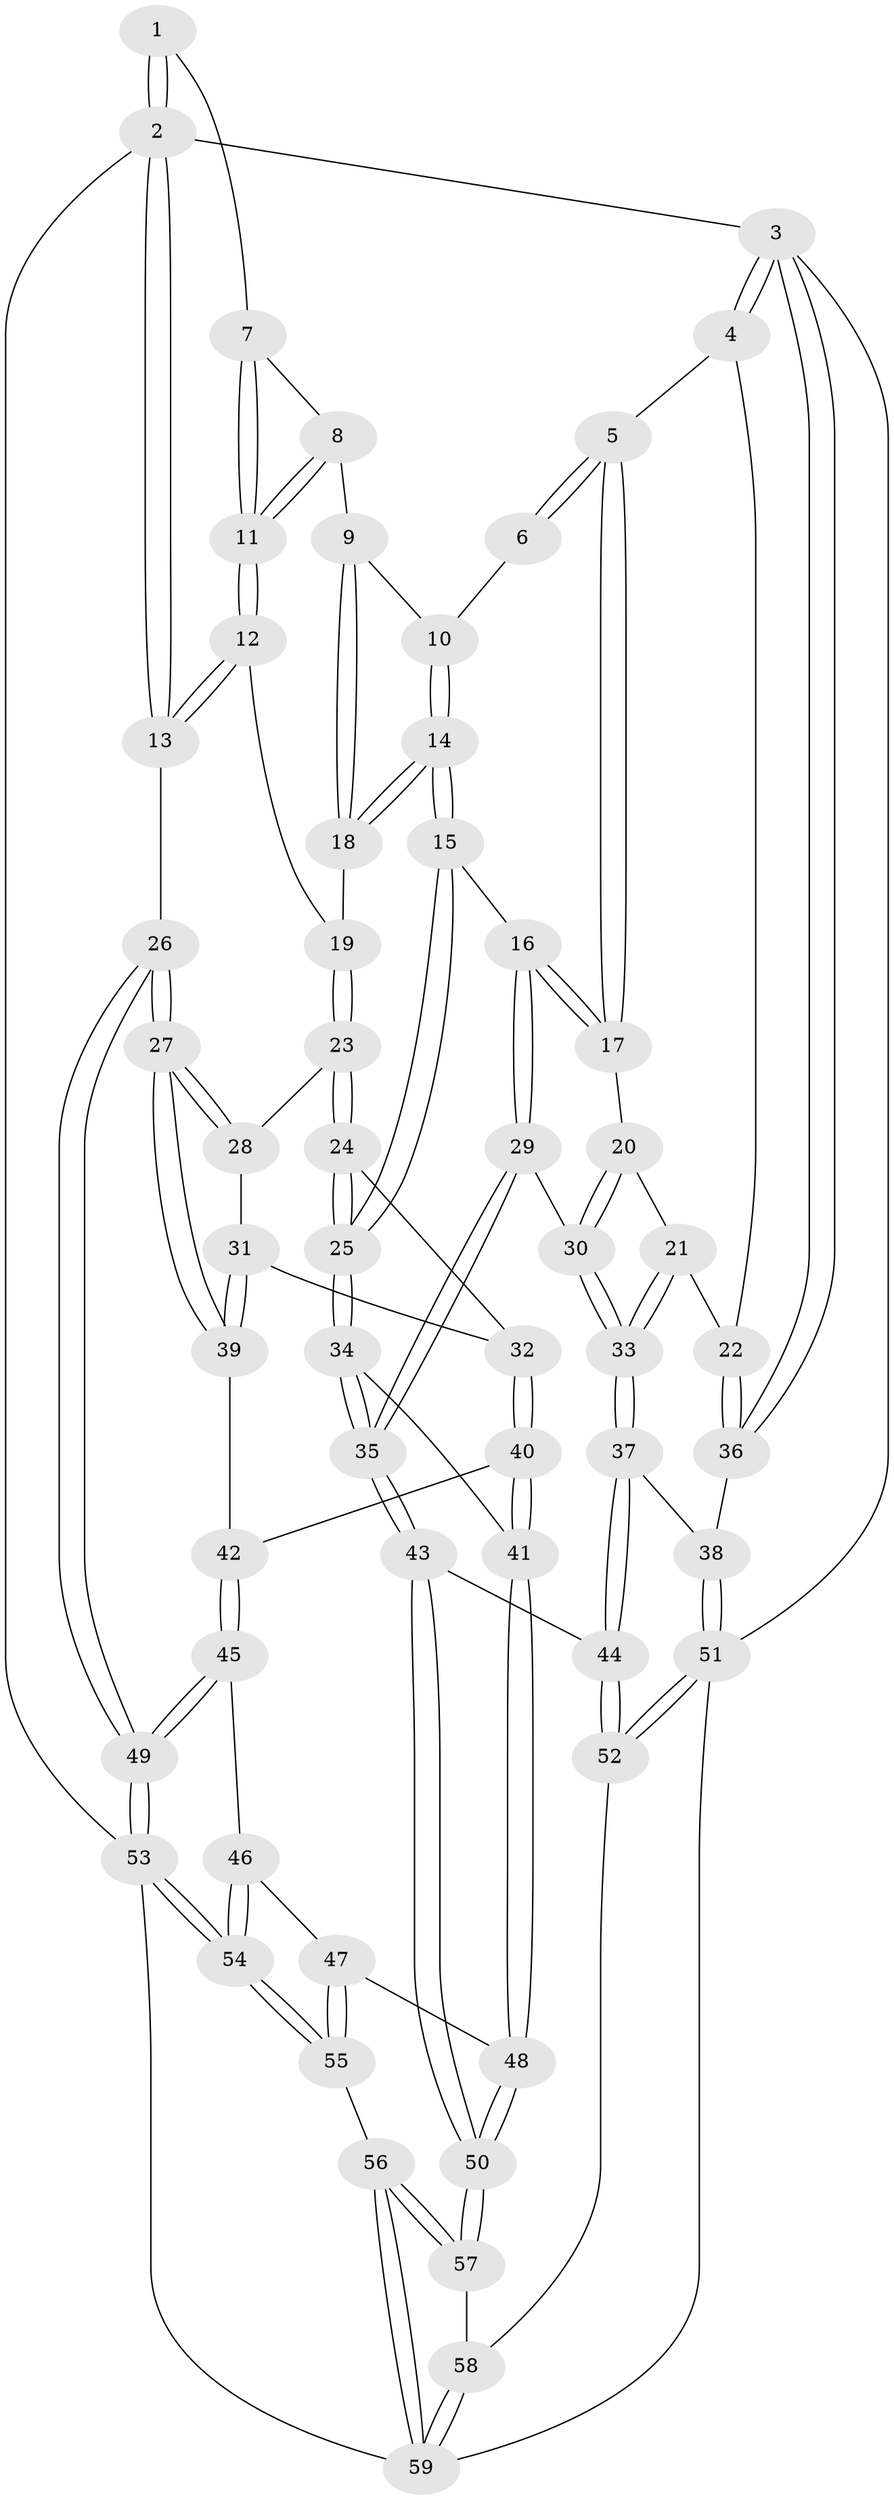 // Generated by graph-tools (version 1.1) at 2025/17/03/09/25 04:17:11]
// undirected, 59 vertices, 144 edges
graph export_dot {
graph [start="1"]
  node [color=gray90,style=filled];
  1 [pos="+0.7921754982186167+0"];
  2 [pos="+1+0"];
  3 [pos="+0+0"];
  4 [pos="+0.28011459709802244+0"];
  5 [pos="+0.306030961287605+0"];
  6 [pos="+0.5837625934785432+0"];
  7 [pos="+0.794451372941874+0"];
  8 [pos="+0.773006152072832+0.09205087216003086"];
  9 [pos="+0.7618179976132369+0.14820222842037492"];
  10 [pos="+0.6517289219330175+0.15233739410831632"];
  11 [pos="+0.9433440241011203+0.16113604365872122"];
  12 [pos="+0.9919988937647491+0.2449983265019711"];
  13 [pos="+1+0.2871560901892071"];
  14 [pos="+0.5355720894630527+0.2691298646964291"];
  15 [pos="+0.49135063967207604+0.28819845732789623"];
  16 [pos="+0.4872483017059798+0.2874339788997664"];
  17 [pos="+0.3457489935902121+0.09337132177603649"];
  18 [pos="+0.8018916427590981+0.25514253928265335"];
  19 [pos="+0.8281967440730439+0.27819363024561944"];
  20 [pos="+0.16756323595704356+0.3218538415319551"];
  21 [pos="+0.09855591257965857+0.3467738729966947"];
  22 [pos="+0+0.3417858969347569"];
  23 [pos="+0.8201878676804732+0.30082269696420316"];
  24 [pos="+0.6551212467759073+0.4425129970413521"];
  25 [pos="+0.653724459339108+0.44248724506647263"];
  26 [pos="+1+0.6051906780264061"];
  27 [pos="+0.9713897766950151+0.5438200529643669"];
  28 [pos="+0.8365194010725905+0.3794882093115122"];
  29 [pos="+0.3968391341822178+0.4459966763402278"];
  30 [pos="+0.3019260924886538+0.4502219186590603"];
  31 [pos="+0.7884741089321476+0.48862331833666756"];
  32 [pos="+0.7136595947798613+0.48151864587939613"];
  33 [pos="+0.18848181574513515+0.556622690419715"];
  34 [pos="+0.5731775592433772+0.598914854784989"];
  35 [pos="+0.4540657120754917+0.6443515967910652"];
  36 [pos="+0+0.3641528935051492"];
  37 [pos="+0.16238352677254714+0.6343645650761529"];
  38 [pos="+0+0.5485981792084372"];
  39 [pos="+0.8566384216034207+0.5403666946791182"];
  40 [pos="+0.7362075416011156+0.606191925044876"];
  41 [pos="+0.6362223286985982+0.6280829929399527"];
  42 [pos="+0.7650480175293454+0.6208376461030161"];
  43 [pos="+0.408579780119575+0.7385188415136303"];
  44 [pos="+0.22368565045552893+0.7291410778071823"];
  45 [pos="+0.8058651800038497+0.7586225919161801"];
  46 [pos="+0.7612031012484572+0.7922970492040382"];
  47 [pos="+0.7457727611516997+0.7952760467775168"];
  48 [pos="+0.7087990222456161+0.7778640800657247"];
  49 [pos="+1+0.7079450064533889"];
  50 [pos="+0.4343428101411838+0.7812998473607439"];
  51 [pos="+0+0.9003608713895995"];
  52 [pos="+0.13385656222332648+0.8516628887665444"];
  53 [pos="+1+1"];
  54 [pos="+1+1"];
  55 [pos="+0.5520208952305609+1"];
  56 [pos="+0.5225179989979686+1"];
  57 [pos="+0.44412454639680093+0.8352413181610572"];
  58 [pos="+0.18356953498979678+0.9859515680810491"];
  59 [pos="+0.2510944555674915+1"];
  1 -- 2;
  1 -- 2;
  1 -- 7;
  2 -- 3;
  2 -- 13;
  2 -- 13;
  2 -- 53;
  3 -- 4;
  3 -- 4;
  3 -- 36;
  3 -- 36;
  3 -- 51;
  4 -- 5;
  4 -- 22;
  5 -- 6;
  5 -- 6;
  5 -- 17;
  5 -- 17;
  6 -- 10;
  7 -- 8;
  7 -- 11;
  7 -- 11;
  8 -- 9;
  8 -- 11;
  8 -- 11;
  9 -- 10;
  9 -- 18;
  9 -- 18;
  10 -- 14;
  10 -- 14;
  11 -- 12;
  11 -- 12;
  12 -- 13;
  12 -- 13;
  12 -- 19;
  13 -- 26;
  14 -- 15;
  14 -- 15;
  14 -- 18;
  14 -- 18;
  15 -- 16;
  15 -- 25;
  15 -- 25;
  16 -- 17;
  16 -- 17;
  16 -- 29;
  16 -- 29;
  17 -- 20;
  18 -- 19;
  19 -- 23;
  19 -- 23;
  20 -- 21;
  20 -- 30;
  20 -- 30;
  21 -- 22;
  21 -- 33;
  21 -- 33;
  22 -- 36;
  22 -- 36;
  23 -- 24;
  23 -- 24;
  23 -- 28;
  24 -- 25;
  24 -- 25;
  24 -- 32;
  25 -- 34;
  25 -- 34;
  26 -- 27;
  26 -- 27;
  26 -- 49;
  26 -- 49;
  27 -- 28;
  27 -- 28;
  27 -- 39;
  27 -- 39;
  28 -- 31;
  29 -- 30;
  29 -- 35;
  29 -- 35;
  30 -- 33;
  30 -- 33;
  31 -- 32;
  31 -- 39;
  31 -- 39;
  32 -- 40;
  32 -- 40;
  33 -- 37;
  33 -- 37;
  34 -- 35;
  34 -- 35;
  34 -- 41;
  35 -- 43;
  35 -- 43;
  36 -- 38;
  37 -- 38;
  37 -- 44;
  37 -- 44;
  38 -- 51;
  38 -- 51;
  39 -- 42;
  40 -- 41;
  40 -- 41;
  40 -- 42;
  41 -- 48;
  41 -- 48;
  42 -- 45;
  42 -- 45;
  43 -- 44;
  43 -- 50;
  43 -- 50;
  44 -- 52;
  44 -- 52;
  45 -- 46;
  45 -- 49;
  45 -- 49;
  46 -- 47;
  46 -- 54;
  46 -- 54;
  47 -- 48;
  47 -- 55;
  47 -- 55;
  48 -- 50;
  48 -- 50;
  49 -- 53;
  49 -- 53;
  50 -- 57;
  50 -- 57;
  51 -- 52;
  51 -- 52;
  51 -- 59;
  52 -- 58;
  53 -- 54;
  53 -- 54;
  53 -- 59;
  54 -- 55;
  54 -- 55;
  55 -- 56;
  56 -- 57;
  56 -- 57;
  56 -- 59;
  56 -- 59;
  57 -- 58;
  58 -- 59;
  58 -- 59;
}
